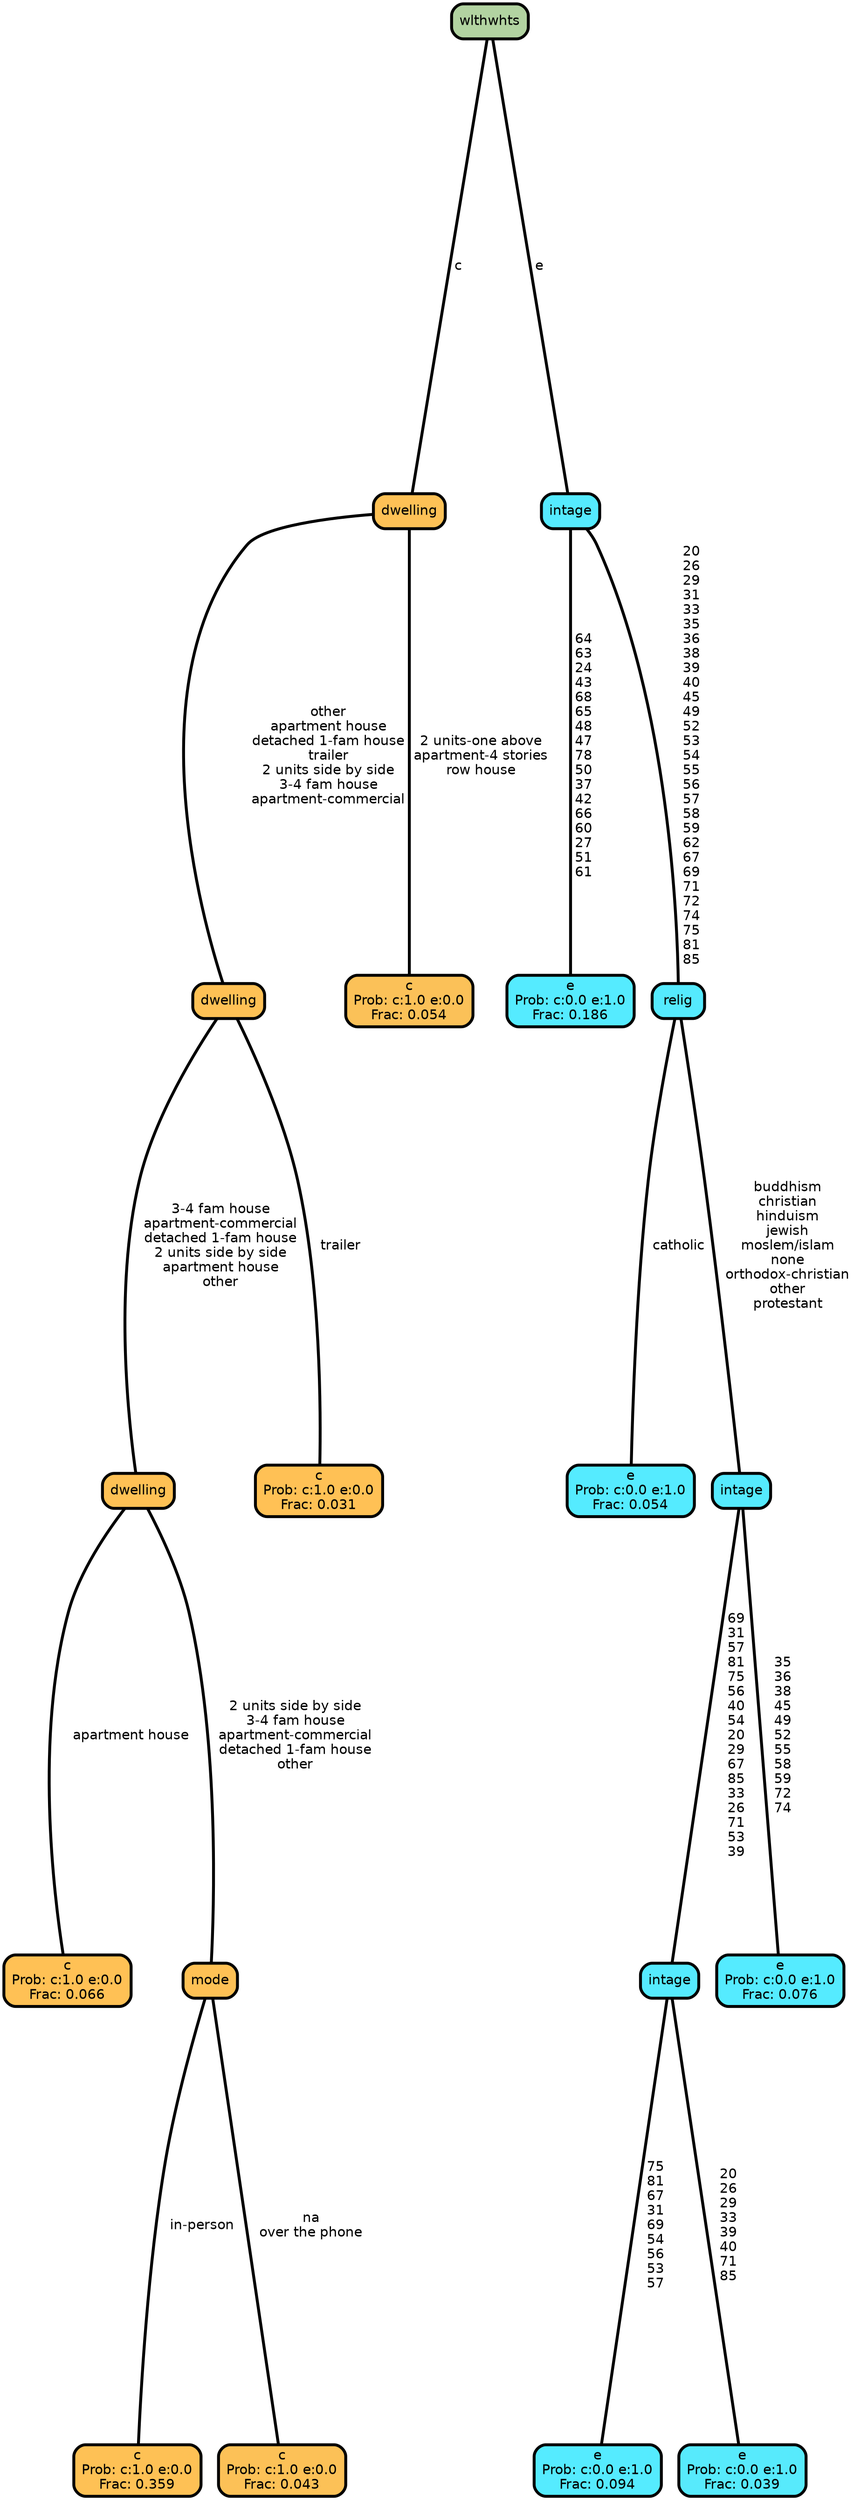 graph Tree {
node [shape=box, style="filled, rounded",color="black",penwidth="3",fontcolor="black",                 fontname=helvetica] ;
graph [ranksep="0 equally", splines=straight,                 bgcolor=transparent, dpi=200] ;
edge [fontname=helvetica, color=black] ;
0 [label="c
Prob: c:1.0 e:0.0
Frac: 0.066", fillcolor="#ffc155"] ;
1 [label="dwelling", fillcolor="#fec155"] ;
2 [label="c
Prob: c:1.0 e:0.0
Frac: 0.359", fillcolor="#fec155"] ;
3 [label="mode", fillcolor="#fec155"] ;
4 [label="c
Prob: c:1.0 e:0.0
Frac: 0.043", fillcolor="#fcc157"] ;
5 [label="dwelling", fillcolor="#fec155"] ;
6 [label="c
Prob: c:1.0 e:0.0
Frac: 0.031", fillcolor="#ffc155"] ;
7 [label="dwelling", fillcolor="#fdc156"] ;
8 [label="c
Prob: c:1.0 e:0.0
Frac: 0.054", fillcolor="#fbc158"] ;
9 [label="wlthwhts", fillcolor="#b2d3a1"] ;
10 [label="e
Prob: c:0.0 e:1.0
Frac: 0.186", fillcolor="#55ebff"] ;
11 [label="intage", fillcolor="#55eafe"] ;
12 [label="e
Prob: c:0.0 e:1.0
Frac: 0.054", fillcolor="#55ebff"] ;
13 [label="relig", fillcolor="#55eafe"] ;
14 [label="e
Prob: c:0.0 e:1.0
Frac: 0.094", fillcolor="#55ebff"] ;
15 [label="intage", fillcolor="#55eafe"] ;
16 [label="e
Prob: c:0.0 e:1.0
Frac: 0.039", fillcolor="#57eafc"] ;
17 [label="intage", fillcolor="#55eafe"] ;
18 [label="e
Prob: c:0.0 e:1.0
Frac: 0.076", fillcolor="#55ebff"] ;
1 -- 0 [label=" apartment house",penwidth=3] ;
1 -- 3 [label=" 2 units side by side\n 3-4 fam house\n apartment-commercial\n detached 1-fam house\n other",penwidth=3] ;
3 -- 2 [label=" in-person",penwidth=3] ;
3 -- 4 [label=" na\n over the phone",penwidth=3] ;
5 -- 1 [label=" 3-4 fam house\n apartment-commercial\n detached 1-fam house\n 2 units side by side\n apartment house\n other",penwidth=3] ;
5 -- 6 [label=" trailer",penwidth=3] ;
7 -- 5 [label=" other\n apartment house\n detached 1-fam house\n trailer\n 2 units side by side\n 3-4 fam house\n apartment-commercial",penwidth=3] ;
7 -- 8 [label=" 2 units-one above\n apartment-4 stories\n row house",penwidth=3] ;
9 -- 7 [label=" c",penwidth=3] ;
9 -- 11 [label=" e",penwidth=3] ;
11 -- 10 [label=" 64\n 63\n 24\n 43\n 68\n 65\n 48\n 47\n 78\n 50\n 37\n 42\n 66\n 60\n 27\n 51\n 61",penwidth=3] ;
11 -- 13 [label=" 20\n 26\n 29\n 31\n 33\n 35\n 36\n 38\n 39\n 40\n 45\n 49\n 52\n 53\n 54\n 55\n 56\n 57\n 58\n 59\n 62\n 67\n 69\n 71\n 72\n 74\n 75\n 81\n 85",penwidth=3] ;
13 -- 12 [label=" catholic",penwidth=3] ;
13 -- 17 [label=" buddhism\n christian\n hinduism\n jewish\n moslem/islam\n none\n orthodox-christian\n other\n protestant",penwidth=3] ;
15 -- 14 [label=" 75\n 81\n 67\n 31\n 69\n 54\n 56\n 53\n 57",penwidth=3] ;
15 -- 16 [label=" 20\n 26\n 29\n 33\n 39\n 40\n 71\n 85",penwidth=3] ;
17 -- 15 [label=" 69\n 31\n 57\n 81\n 75\n 56\n 40\n 54\n 20\n 29\n 67\n 85\n 33\n 26\n 71\n 53\n 39",penwidth=3] ;
17 -- 18 [label=" 35\n 36\n 38\n 45\n 49\n 52\n 55\n 58\n 59\n 72\n 74",penwidth=3] ;
{rank = same;}}